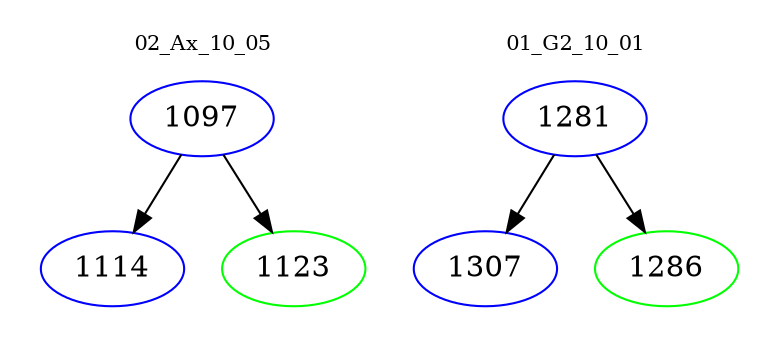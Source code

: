 digraph{
subgraph cluster_0 {
color = white
label = "02_Ax_10_05";
fontsize=10;
T0_1097 [label="1097", color="blue"]
T0_1097 -> T0_1114 [color="black"]
T0_1114 [label="1114", color="blue"]
T0_1097 -> T0_1123 [color="black"]
T0_1123 [label="1123", color="green"]
}
subgraph cluster_1 {
color = white
label = "01_G2_10_01";
fontsize=10;
T1_1281 [label="1281", color="blue"]
T1_1281 -> T1_1307 [color="black"]
T1_1307 [label="1307", color="blue"]
T1_1281 -> T1_1286 [color="black"]
T1_1286 [label="1286", color="green"]
}
}
